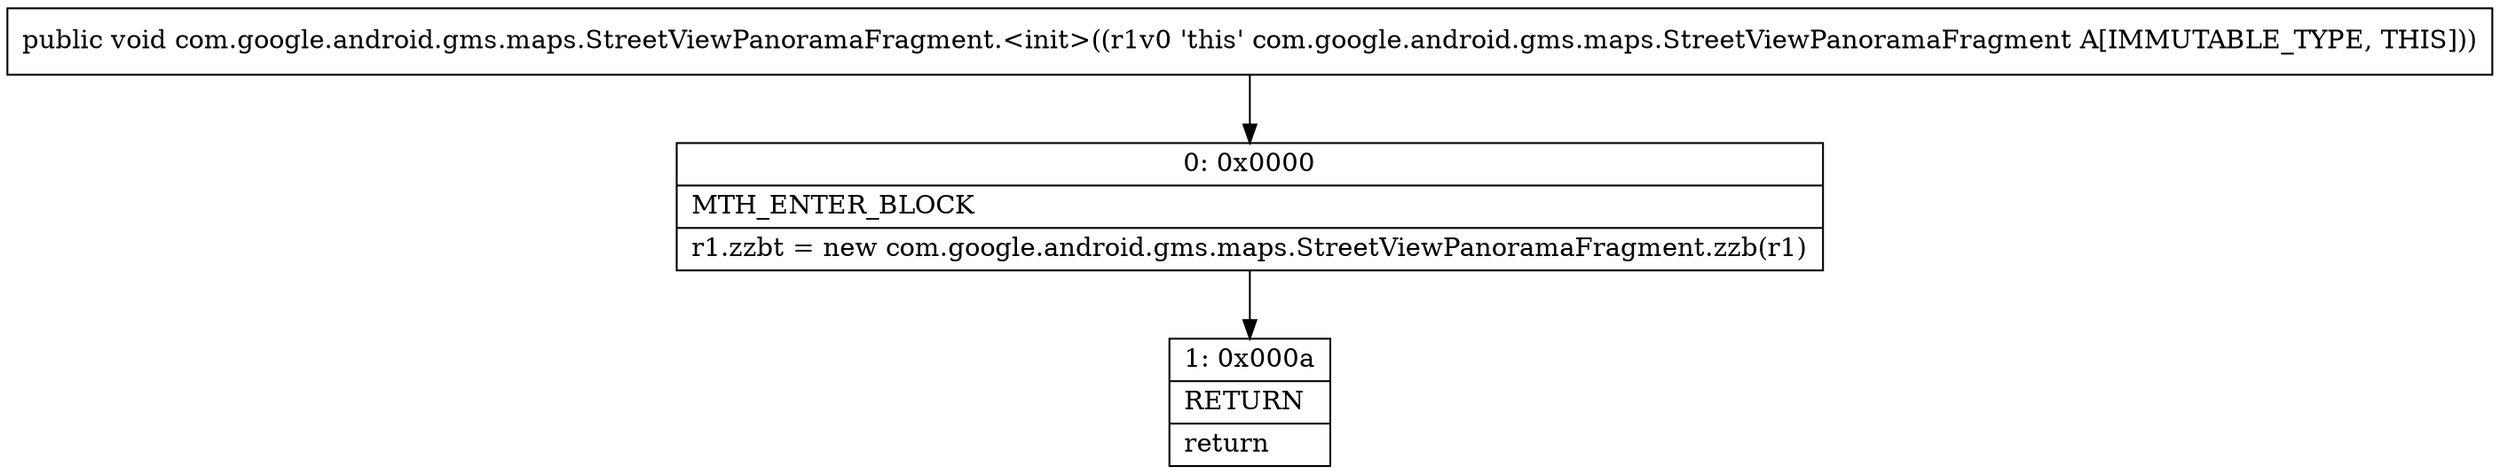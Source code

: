 digraph "CFG forcom.google.android.gms.maps.StreetViewPanoramaFragment.\<init\>()V" {
Node_0 [shape=record,label="{0\:\ 0x0000|MTH_ENTER_BLOCK\l|r1.zzbt = new com.google.android.gms.maps.StreetViewPanoramaFragment.zzb(r1)\l}"];
Node_1 [shape=record,label="{1\:\ 0x000a|RETURN\l|return\l}"];
MethodNode[shape=record,label="{public void com.google.android.gms.maps.StreetViewPanoramaFragment.\<init\>((r1v0 'this' com.google.android.gms.maps.StreetViewPanoramaFragment A[IMMUTABLE_TYPE, THIS])) }"];
MethodNode -> Node_0;
Node_0 -> Node_1;
}

